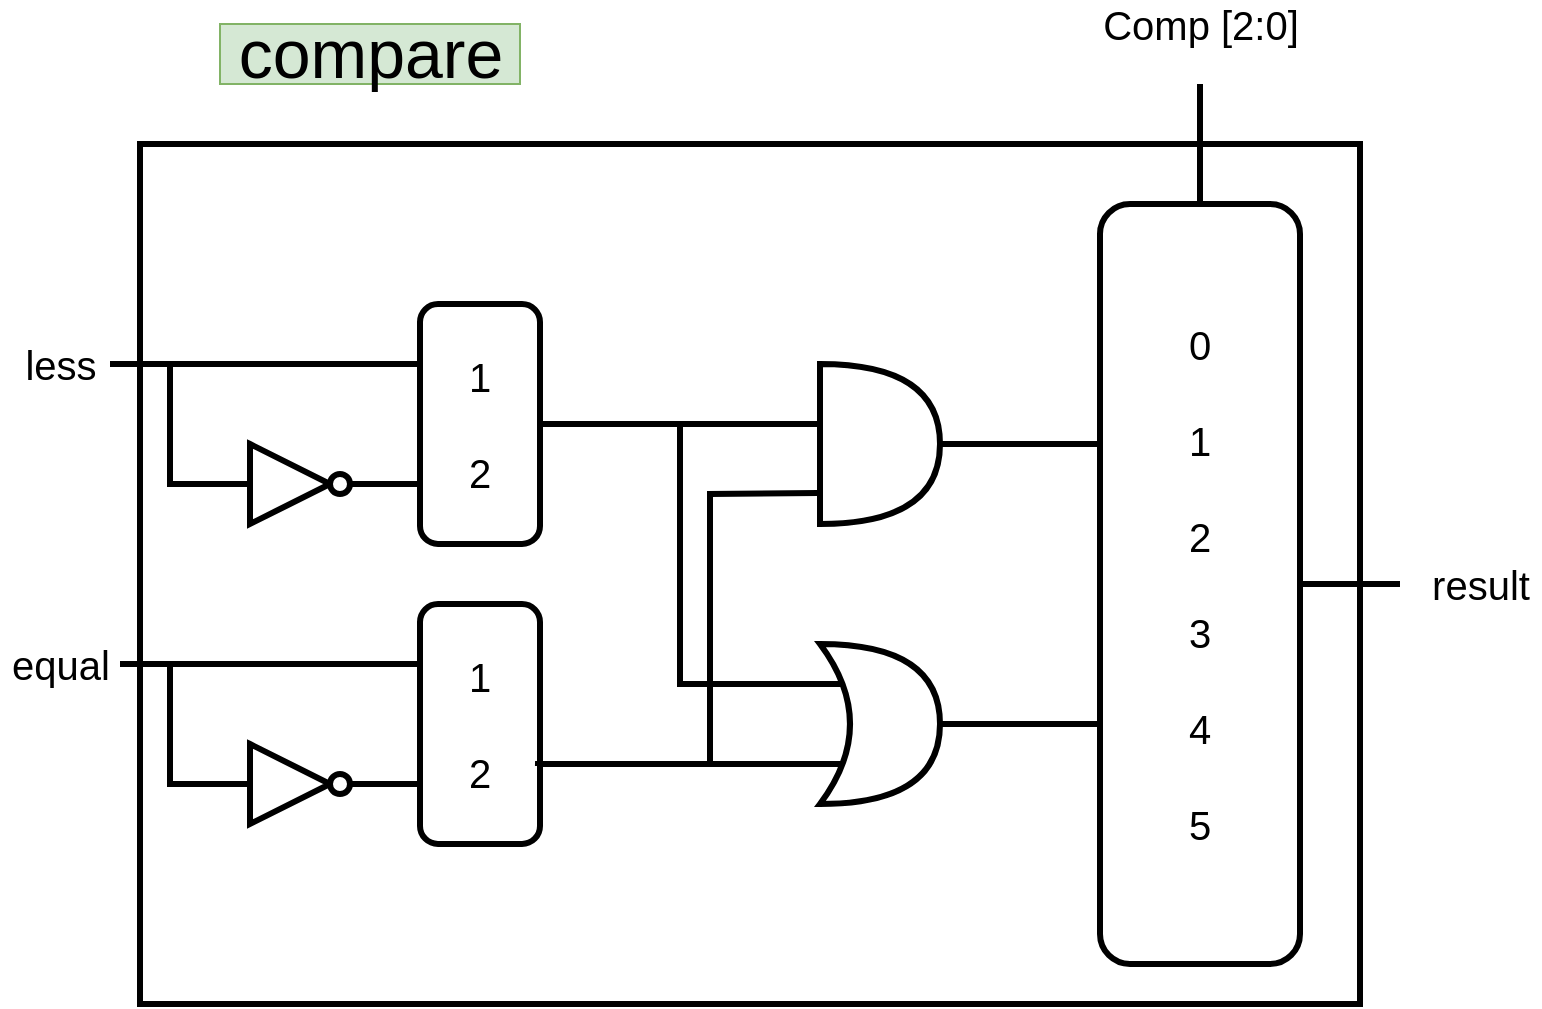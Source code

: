 <mxfile version="12.9.11" type="device"><diagram name="Page-1" id="099fd60b-425b-db50-ffb0-6b813814b670"><mxGraphModel dx="1351" dy="946" grid="1" gridSize="10" guides="1" tooltips="1" connect="1" arrows="1" fold="1" page="1" pageScale="1" pageWidth="850" pageHeight="1100" background="#ffffff" math="0" shadow="0"><root><mxCell id="0"/><mxCell id="1" parent="0"/><mxCell id="sXSC40YcMTRzW2BQnB6I-59" style="edgeStyle=orthogonalEdgeStyle;rounded=0;orthogonalLoop=1;jettySize=auto;html=1;exitX=0.5;exitY=0;exitDx=0;exitDy=0;startArrow=none;startFill=0;endArrow=none;endFill=0;strokeColor=#000000;strokeWidth=3;" edge="1" parent="1" source="sXSC40YcMTRzW2BQnB6I-49"><mxGeometry relative="1" as="geometry"><mxPoint x="630" y="180" as="targetPoint"/></mxGeometry></mxCell><mxCell id="sXSC40YcMTRzW2BQnB6I-91" style="edgeStyle=orthogonalEdgeStyle;rounded=0;orthogonalLoop=1;jettySize=auto;html=1;startArrow=none;startFill=0;endArrow=none;endFill=0;strokeColor=#000000;strokeWidth=3;" edge="1" parent="1" source="sXSC40YcMTRzW2BQnB6I-49"><mxGeometry relative="1" as="geometry"><mxPoint x="730" y="430.0" as="targetPoint"/></mxGeometry></mxCell><mxCell id="sXSC40YcMTRzW2BQnB6I-49" value="&lt;font style=&quot;font-size: 20px&quot;&gt;0&lt;br&gt;&lt;br&gt;1&lt;br&gt;&lt;br&gt;2&lt;br&gt;&lt;br&gt;3&lt;br&gt;&lt;br&gt;4&lt;br&gt;&lt;br&gt;5&lt;/font&gt;" style="rounded=1;whiteSpace=wrap;html=1;glass=0;fillColor=#FFFFFF;gradientColor=none;strokeWidth=3;" vertex="1" parent="1"><mxGeometry x="580" y="240" width="100" height="380" as="geometry"/></mxCell><mxCell id="sXSC40YcMTRzW2BQnB6I-61" style="edgeStyle=orthogonalEdgeStyle;rounded=0;orthogonalLoop=1;jettySize=auto;html=1;startArrow=none;startFill=0;endArrow=none;endFill=0;strokeColor=#000000;strokeWidth=3;" edge="1" parent="1" source="sXSC40YcMTRzW2BQnB6I-53"><mxGeometry relative="1" as="geometry"><mxPoint x="240" y="319" as="targetPoint"/><Array as="points"><mxPoint x="215" y="320"/><mxPoint x="397" y="320"/></Array></mxGeometry></mxCell><mxCell id="sXSC40YcMTRzW2BQnB6I-53" value="&lt;font style=&quot;font-size: 20px&quot;&gt;less&lt;/font&gt;" style="text;html=1;align=center;verticalAlign=middle;resizable=0;points=[];autosize=1;strokeWidth=3;" vertex="1" parent="1"><mxGeometry x="35" y="310" width="50" height="20" as="geometry"/></mxCell><mxCell id="sXSC40YcMTRzW2BQnB6I-58" value="&lt;span style=&quot;font-size: 20px&quot;&gt;Comp [2:0]&lt;/span&gt;" style="text;html=1;align=center;verticalAlign=middle;resizable=0;points=[];autosize=1;strokeWidth=3;" vertex="1" parent="1"><mxGeometry x="575" y="140" width="110" height="20" as="geometry"/></mxCell><mxCell id="sXSC40YcMTRzW2BQnB6I-60" value="" style="endArrow=none;html=1;strokeColor=#000000;rounded=0;strokeWidth=3;" edge="1" parent="1"><mxGeometry width="50" height="50" relative="1" as="geometry"><mxPoint x="155" y="380" as="sourcePoint"/><mxPoint x="115" y="320" as="targetPoint"/><Array as="points"><mxPoint x="115" y="380"/></Array></mxGeometry></mxCell><mxCell id="sXSC40YcMTRzW2BQnB6I-62" value="" style="triangle;whiteSpace=wrap;html=1;rounded=0;glass=0;fillColor=#FFFFFF;gradientColor=none;shadow=0;comic=0;strokeWidth=3;" vertex="1" parent="1"><mxGeometry x="155" y="360" width="40" height="40" as="geometry"/></mxCell><mxCell id="sXSC40YcMTRzW2BQnB6I-66" style="edgeStyle=orthogonalEdgeStyle;rounded=0;orthogonalLoop=1;jettySize=auto;html=1;startArrow=none;startFill=0;endArrow=none;endFill=0;strokeColor=#000000;strokeWidth=3;" edge="1" parent="1" source="sXSC40YcMTRzW2BQnB6I-63"><mxGeometry relative="1" as="geometry"><mxPoint x="240" y="380" as="targetPoint"/></mxGeometry></mxCell><mxCell id="sXSC40YcMTRzW2BQnB6I-63" value="" style="ellipse;whiteSpace=wrap;html=1;aspect=fixed;rounded=0;shadow=0;glass=0;comic=0;fillColor=#FFFFFF;gradientColor=none;strokeWidth=3;" vertex="1" parent="1"><mxGeometry x="195" y="375" width="10" height="10" as="geometry"/></mxCell><mxCell id="sXSC40YcMTRzW2BQnB6I-73" style="edgeStyle=orthogonalEdgeStyle;rounded=0;orthogonalLoop=1;jettySize=auto;html=1;exitX=1;exitY=0.5;exitDx=0;exitDy=0;startArrow=none;startFill=0;endArrow=none;endFill=0;strokeColor=#000000;strokeWidth=3;" edge="1" parent="1" source="sXSC40YcMTRzW2BQnB6I-67"><mxGeometry relative="1" as="geometry"><mxPoint x="450" y="350" as="targetPoint"/></mxGeometry></mxCell><mxCell id="sXSC40YcMTRzW2BQnB6I-67" value="&lt;font style=&quot;font-size: 20px&quot;&gt;1&lt;br&gt;&lt;br&gt;2&lt;/font&gt;" style="rounded=1;whiteSpace=wrap;html=1;shadow=0;glass=0;comic=0;fillColor=#FFFFFF;gradientColor=none;strokeWidth=3;" vertex="1" parent="1"><mxGeometry x="240" y="290" width="60" height="120" as="geometry"/></mxCell><mxCell id="sXSC40YcMTRzW2BQnB6I-85" style="edgeStyle=orthogonalEdgeStyle;rounded=0;orthogonalLoop=1;jettySize=auto;html=1;exitX=1;exitY=0.5;exitDx=0;exitDy=0;exitPerimeter=0;entryX=0;entryY=0.25;entryDx=0;entryDy=0;startArrow=none;startFill=0;endArrow=none;endFill=0;strokeColor=#000000;strokeWidth=3;" edge="1" parent="1" source="sXSC40YcMTRzW2BQnB6I-69" target="sXSC40YcMTRzW2BQnB6I-49"><mxGeometry relative="1" as="geometry"><Array as="points"><mxPoint x="580" y="360"/></Array></mxGeometry></mxCell><mxCell id="sXSC40YcMTRzW2BQnB6I-69" value="" style="shape=or;whiteSpace=wrap;html=1;strokeWidth=3;" vertex="1" parent="1"><mxGeometry x="440" y="319.997" width="60" height="80" as="geometry"/></mxCell><mxCell id="sXSC40YcMTRzW2BQnB6I-89" style="edgeStyle=orthogonalEdgeStyle;rounded=0;orthogonalLoop=1;jettySize=auto;html=1;startArrow=none;startFill=0;endArrow=none;endFill=0;strokeColor=#000000;strokeWidth=3;" edge="1" parent="1" source="sXSC40YcMTRzW2BQnB6I-70"><mxGeometry relative="1" as="geometry"><mxPoint x="579" y="500" as="targetPoint"/><Array as="points"><mxPoint x="579" y="500"/></Array></mxGeometry></mxCell><mxCell id="sXSC40YcMTRzW2BQnB6I-70" value="" style="shape=xor;whiteSpace=wrap;html=1;rounded=0;shadow=0;glass=0;comic=0;fillColor=#FFFFFF;gradientColor=none;strokeWidth=3;" vertex="1" parent="1"><mxGeometry x="440" y="460" width="60" height="80" as="geometry"/></mxCell><mxCell id="sXSC40YcMTRzW2BQnB6I-71" value="" style="endArrow=none;html=1;strokeColor=#000000;exitX=0.175;exitY=0.25;exitDx=0;exitDy=0;exitPerimeter=0;rounded=0;strokeWidth=3;" edge="1" parent="1" source="sXSC40YcMTRzW2BQnB6I-70"><mxGeometry width="50" height="50" relative="1" as="geometry"><mxPoint x="370" y="480" as="sourcePoint"/><mxPoint x="370" y="350" as="targetPoint"/><Array as="points"><mxPoint x="370" y="480"/></Array></mxGeometry></mxCell><mxCell id="sXSC40YcMTRzW2BQnB6I-74" style="edgeStyle=orthogonalEdgeStyle;rounded=0;orthogonalLoop=1;jettySize=auto;html=1;startArrow=none;startFill=0;endArrow=none;endFill=0;strokeColor=#000000;strokeWidth=3;" edge="1" parent="1" source="sXSC40YcMTRzW2BQnB6I-75"><mxGeometry relative="1" as="geometry"><mxPoint x="240" y="469.0" as="targetPoint"/><Array as="points"><mxPoint x="215" y="470"/><mxPoint x="397" y="470"/></Array></mxGeometry></mxCell><mxCell id="sXSC40YcMTRzW2BQnB6I-75" value="&lt;font style=&quot;font-size: 20px&quot;&gt;equal&lt;br&gt;&lt;/font&gt;" style="text;html=1;align=center;verticalAlign=middle;resizable=0;points=[];autosize=1;strokeWidth=3;" vertex="1" parent="1"><mxGeometry x="30" y="460" width="60" height="20" as="geometry"/></mxCell><mxCell id="sXSC40YcMTRzW2BQnB6I-76" value="" style="endArrow=none;html=1;strokeColor=#000000;rounded=0;strokeWidth=3;" edge="1" parent="1"><mxGeometry width="50" height="50" relative="1" as="geometry"><mxPoint x="155" y="530.0" as="sourcePoint"/><mxPoint x="115" y="470.0" as="targetPoint"/><Array as="points"><mxPoint x="115" y="530"/></Array></mxGeometry></mxCell><mxCell id="sXSC40YcMTRzW2BQnB6I-77" value="" style="triangle;whiteSpace=wrap;html=1;rounded=0;glass=0;fillColor=#FFFFFF;gradientColor=none;shadow=0;comic=0;strokeWidth=3;" vertex="1" parent="1"><mxGeometry x="155" y="510" width="40" height="40" as="geometry"/></mxCell><mxCell id="sXSC40YcMTRzW2BQnB6I-78" style="edgeStyle=orthogonalEdgeStyle;rounded=0;orthogonalLoop=1;jettySize=auto;html=1;startArrow=none;startFill=0;endArrow=none;endFill=0;strokeColor=#000000;strokeWidth=3;" edge="1" parent="1" source="sXSC40YcMTRzW2BQnB6I-79"><mxGeometry relative="1" as="geometry"><mxPoint x="240" y="530.0" as="targetPoint"/></mxGeometry></mxCell><mxCell id="sXSC40YcMTRzW2BQnB6I-79" value="" style="ellipse;whiteSpace=wrap;html=1;aspect=fixed;rounded=0;shadow=0;glass=0;comic=0;fillColor=#FFFFFF;gradientColor=none;strokeWidth=3;" vertex="1" parent="1"><mxGeometry x="195" y="525" width="10" height="10" as="geometry"/></mxCell><mxCell id="sXSC40YcMTRzW2BQnB6I-80" value="&lt;font style=&quot;font-size: 20px&quot;&gt;1&lt;br&gt;&lt;br&gt;2&lt;/font&gt;" style="rounded=1;whiteSpace=wrap;html=1;shadow=0;glass=0;comic=0;fillColor=#FFFFFF;gradientColor=none;strokeWidth=3;" vertex="1" parent="1"><mxGeometry x="240" y="440" width="60" height="120" as="geometry"/></mxCell><mxCell id="sXSC40YcMTRzW2BQnB6I-81" style="edgeStyle=orthogonalEdgeStyle;rounded=0;orthogonalLoop=1;jettySize=auto;html=1;exitX=0.983;exitY=0.675;exitDx=0;exitDy=0;startArrow=none;startFill=0;endArrow=none;endFill=0;strokeColor=#000000;entryX=0.175;entryY=0.75;entryDx=0;entryDy=0;entryPerimeter=0;exitPerimeter=0;strokeWidth=3;" edge="1" parent="1" source="sXSC40YcMTRzW2BQnB6I-80" target="sXSC40YcMTRzW2BQnB6I-70"><mxGeometry relative="1" as="geometry"><mxPoint x="430" y="520" as="targetPoint"/><mxPoint x="315" y="520.0" as="sourcePoint"/><Array as="points"><mxPoint x="299" y="520"/></Array></mxGeometry></mxCell><mxCell id="sXSC40YcMTRzW2BQnB6I-82" value="" style="endArrow=none;html=1;strokeColor=#000000;rounded=0;exitX=-0.016;exitY=0.807;exitDx=0;exitDy=0;exitPerimeter=0;strokeWidth=3;" edge="1" parent="1" source="sXSC40YcMTRzW2BQnB6I-69"><mxGeometry width="50" height="50" relative="1" as="geometry"><mxPoint x="430" y="385" as="sourcePoint"/><mxPoint x="385" y="520" as="targetPoint"/><Array as="points"><mxPoint x="385" y="385"/><mxPoint x="385" y="425"/></Array></mxGeometry></mxCell><mxCell id="sXSC40YcMTRzW2BQnB6I-90" style="edgeStyle=orthogonalEdgeStyle;rounded=0;orthogonalLoop=1;jettySize=auto;html=1;exitX=0.5;exitY=1;exitDx=0;exitDy=0;startArrow=none;startFill=0;endArrow=none;endFill=0;strokeColor=#000000;strokeWidth=3;" edge="1" parent="1" source="sXSC40YcMTRzW2BQnB6I-49" target="sXSC40YcMTRzW2BQnB6I-49"><mxGeometry relative="1" as="geometry"/></mxCell><mxCell id="sXSC40YcMTRzW2BQnB6I-92" value="&lt;font style=&quot;font-size: 20px&quot;&gt;result&lt;/font&gt;" style="text;html=1;align=center;verticalAlign=middle;resizable=0;points=[];autosize=1;strokeWidth=3;" vertex="1" parent="1"><mxGeometry x="740" y="420" width="60" height="20" as="geometry"/></mxCell><mxCell id="sXSC40YcMTRzW2BQnB6I-94" value="" style="rounded=0;whiteSpace=wrap;html=1;shadow=0;glass=0;comic=0;fillColor=none;gradientColor=none;strokeWidth=3;" vertex="1" parent="1"><mxGeometry x="100" y="210" width="610" height="430" as="geometry"/></mxCell><mxCell id="sXSC40YcMTRzW2BQnB6I-95" value="&lt;font style=&quot;font-size: 34px&quot;&gt;compare&lt;/font&gt;" style="text;html=1;align=center;verticalAlign=middle;resizable=0;points=[];autosize=1;fillColor=#d5e8d4;strokeColor=#82b366;" vertex="1" parent="1"><mxGeometry x="140" y="150" width="150" height="30" as="geometry"/></mxCell></root></mxGraphModel></diagram></mxfile>